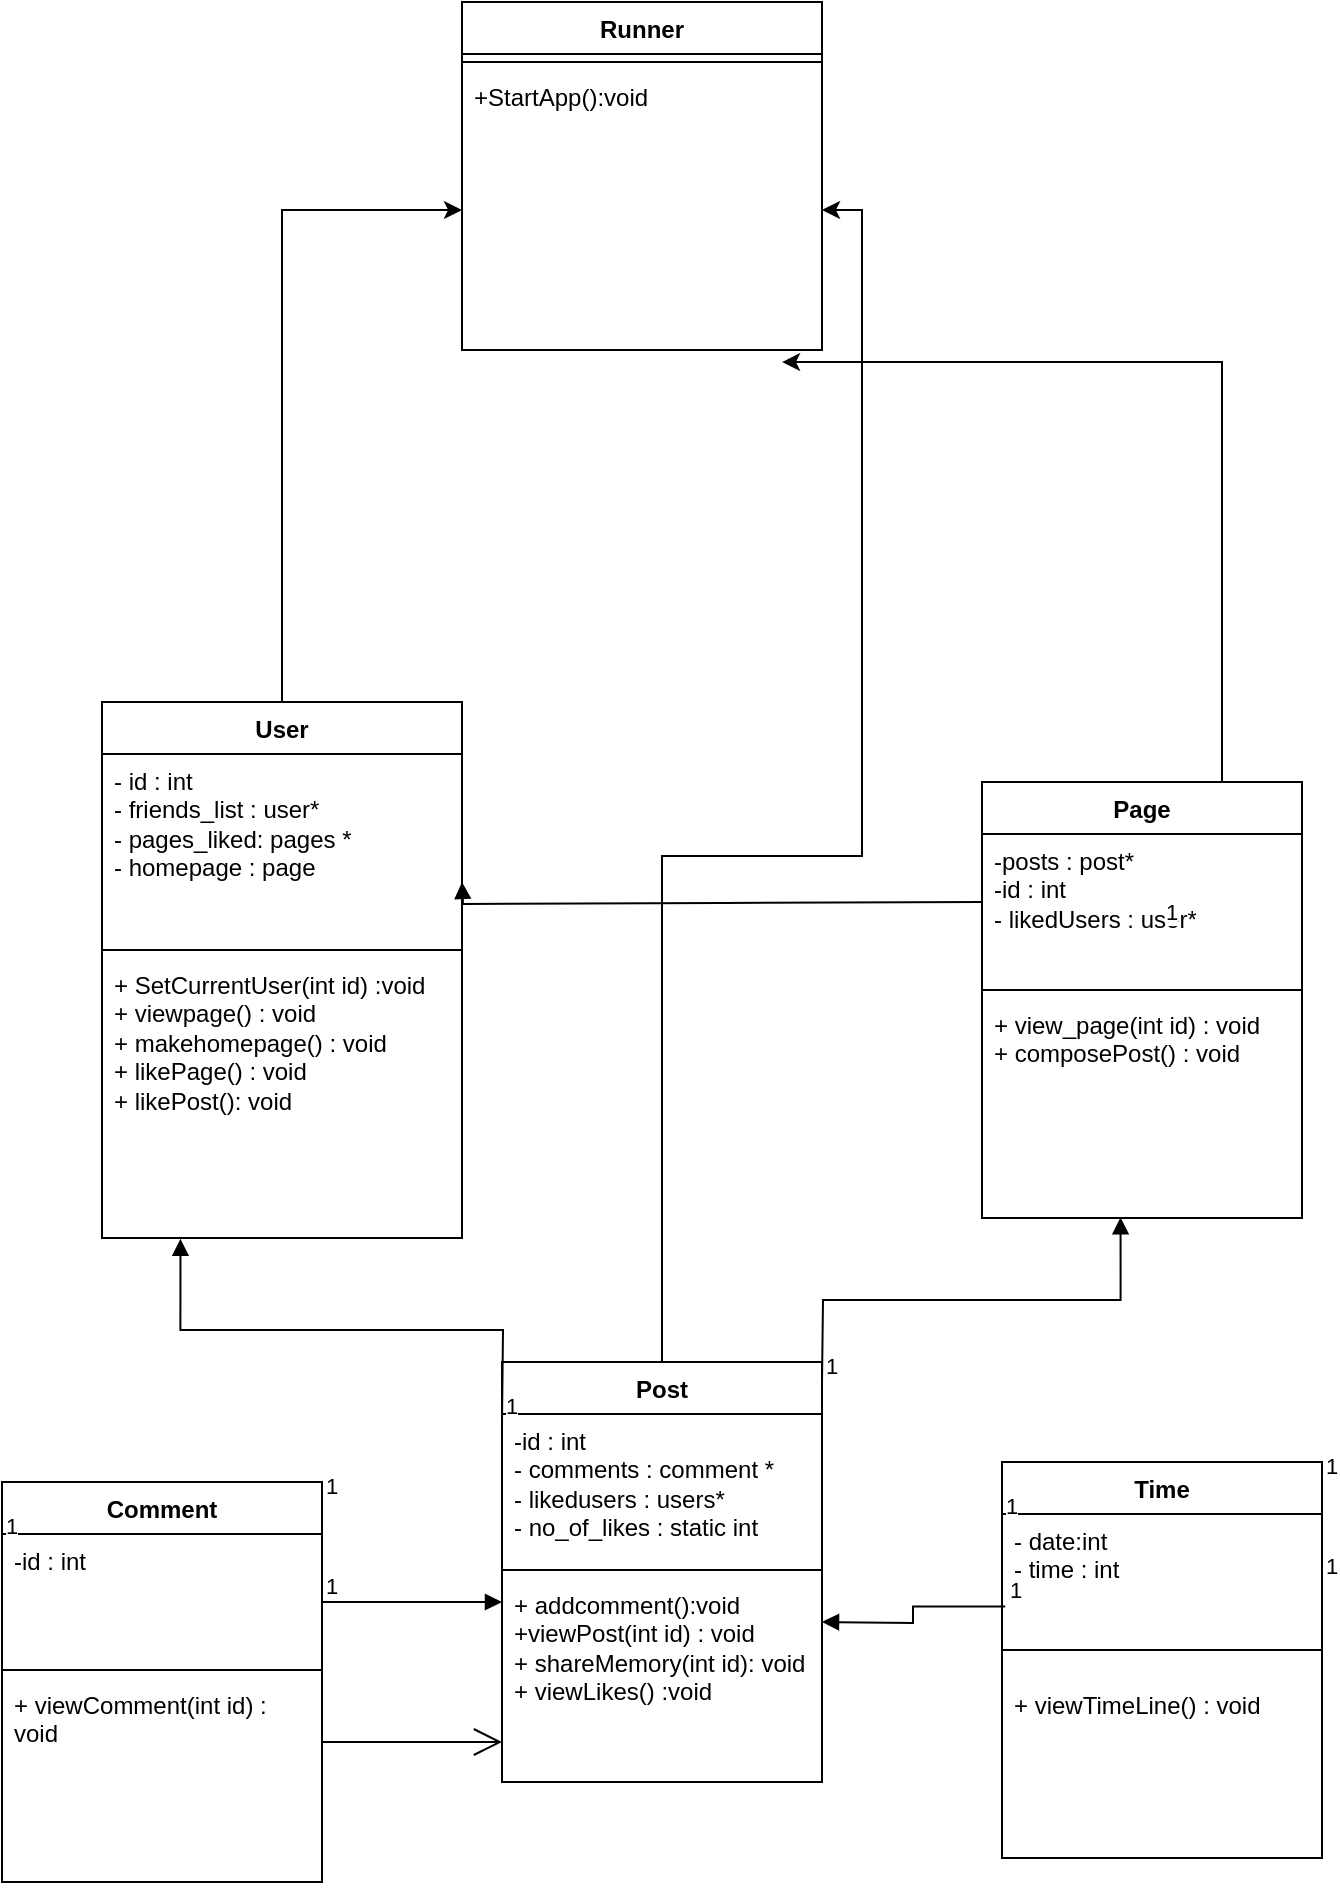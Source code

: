 <mxfile version="24.3.1" type="device">
  <diagram id="HuyMwYAIbwWbUjlsTnjt" name="Page-1">
    <mxGraphModel dx="922" dy="495" grid="1" gridSize="10" guides="1" tooltips="1" connect="1" arrows="1" fold="1" page="1" pageScale="1" pageWidth="850" pageHeight="1100" math="0" shadow="0">
      <root>
        <mxCell id="0" />
        <mxCell id="1" parent="0" />
        <mxCell id="7dc7JONGqcQFZX3arihz-5" style="edgeStyle=orthogonalEdgeStyle;rounded=0;orthogonalLoop=1;jettySize=auto;html=1;" edge="1" parent="1" source="-1cUleBhDp6nPuRGQVJV-1" target="7dc7JONGqcQFZX3arihz-4">
          <mxGeometry relative="1" as="geometry" />
        </mxCell>
        <mxCell id="-1cUleBhDp6nPuRGQVJV-1" value="User" style="swimlane;fontStyle=1;align=center;verticalAlign=top;childLayout=stackLayout;horizontal=1;startSize=26;horizontalStack=0;resizeParent=1;resizeParentMax=0;resizeLast=0;collapsible=1;marginBottom=0;whiteSpace=wrap;html=1;" parent="1" vertex="1">
          <mxGeometry x="100" y="480" width="180" height="268" as="geometry" />
        </mxCell>
        <mxCell id="-1cUleBhDp6nPuRGQVJV-2" value="&lt;div&gt;- id : int&lt;/div&gt;&lt;div&gt;- friends_list : user*&lt;/div&gt;&lt;div&gt;- pages_liked: pages *&lt;br&gt;&lt;/div&gt;&lt;div&gt;- homepage : page&lt;br&gt;&lt;/div&gt;&lt;div&gt;&lt;br&gt;&lt;/div&gt;" style="text;strokeColor=none;fillColor=none;align=left;verticalAlign=top;spacingLeft=4;spacingRight=4;overflow=hidden;rotatable=0;points=[[0,0.5],[1,0.5]];portConstraint=eastwest;whiteSpace=wrap;html=1;" parent="-1cUleBhDp6nPuRGQVJV-1" vertex="1">
          <mxGeometry y="26" width="180" height="94" as="geometry" />
        </mxCell>
        <mxCell id="-1cUleBhDp6nPuRGQVJV-3" value="" style="line;strokeWidth=1;fillColor=none;align=left;verticalAlign=middle;spacingTop=-1;spacingLeft=3;spacingRight=3;rotatable=0;labelPosition=right;points=[];portConstraint=eastwest;strokeColor=inherit;" parent="-1cUleBhDp6nPuRGQVJV-1" vertex="1">
          <mxGeometry y="120" width="180" height="8" as="geometry" />
        </mxCell>
        <mxCell id="-1cUleBhDp6nPuRGQVJV-4" value="&lt;div&gt;+ SetCurrentUser(int id) :void&lt;/div&gt;&lt;div&gt;+ viewpage() : void&lt;/div&gt;&lt;div&gt;+ makehomepage() : void&lt;/div&gt;&lt;div&gt;+ likePage() : void&lt;/div&gt;&lt;div&gt;+ likePost(): void&lt;br&gt;&lt;/div&gt;&lt;div&gt;&lt;br&gt;&lt;/div&gt;" style="text;strokeColor=none;fillColor=none;align=left;verticalAlign=top;spacingLeft=4;spacingRight=4;overflow=hidden;rotatable=0;points=[[0,0.5],[1,0.5]];portConstraint=eastwest;whiteSpace=wrap;html=1;" parent="-1cUleBhDp6nPuRGQVJV-1" vertex="1">
          <mxGeometry y="128" width="180" height="140" as="geometry" />
        </mxCell>
        <mxCell id="-1cUleBhDp6nPuRGQVJV-5" value="Page" style="swimlane;fontStyle=1;align=center;verticalAlign=top;childLayout=stackLayout;horizontal=1;startSize=26;horizontalStack=0;resizeParent=1;resizeParentMax=0;resizeLast=0;collapsible=1;marginBottom=0;whiteSpace=wrap;html=1;" parent="1" vertex="1">
          <mxGeometry x="540" y="520" width="160" height="218" as="geometry" />
        </mxCell>
        <mxCell id="-1cUleBhDp6nPuRGQVJV-6" value="&lt;div&gt;-posts : post*&lt;/div&gt;&lt;div&gt;-id : int&lt;/div&gt;&lt;div&gt;- likedUsers : user*&lt;br&gt;&lt;/div&gt;" style="text;strokeColor=none;fillColor=none;align=left;verticalAlign=top;spacingLeft=4;spacingRight=4;overflow=hidden;rotatable=0;points=[[0,0.5],[1,0.5]];portConstraint=eastwest;whiteSpace=wrap;html=1;" parent="-1cUleBhDp6nPuRGQVJV-5" vertex="1">
          <mxGeometry y="26" width="160" height="74" as="geometry" />
        </mxCell>
        <mxCell id="-1cUleBhDp6nPuRGQVJV-7" value="" style="line;strokeWidth=1;fillColor=none;align=left;verticalAlign=middle;spacingTop=-1;spacingLeft=3;spacingRight=3;rotatable=0;labelPosition=right;points=[];portConstraint=eastwest;strokeColor=inherit;" parent="-1cUleBhDp6nPuRGQVJV-5" vertex="1">
          <mxGeometry y="100" width="160" height="8" as="geometry" />
        </mxCell>
        <mxCell id="-1cUleBhDp6nPuRGQVJV-8" value="&lt;div&gt;+ view_page(int id) : void&lt;/div&gt;&lt;div&gt;+ composePost() : void&lt;/div&gt;&lt;div&gt;&lt;br&gt;&lt;/div&gt;" style="text;strokeColor=none;fillColor=none;align=left;verticalAlign=top;spacingLeft=4;spacingRight=4;overflow=hidden;rotatable=0;points=[[0,0.5],[1,0.5]];portConstraint=eastwest;whiteSpace=wrap;html=1;" parent="-1cUleBhDp6nPuRGQVJV-5" vertex="1">
          <mxGeometry y="108" width="160" height="110" as="geometry" />
        </mxCell>
        <mxCell id="7dc7JONGqcQFZX3arihz-7" style="edgeStyle=orthogonalEdgeStyle;rounded=0;orthogonalLoop=1;jettySize=auto;html=1;exitX=0.5;exitY=0;exitDx=0;exitDy=0;" edge="1" parent="1" source="-1cUleBhDp6nPuRGQVJV-9" target="7dc7JONGqcQFZX3arihz-4">
          <mxGeometry relative="1" as="geometry" />
        </mxCell>
        <mxCell id="-1cUleBhDp6nPuRGQVJV-9" value="&lt;div&gt;Post&lt;/div&gt;" style="swimlane;fontStyle=1;align=center;verticalAlign=top;childLayout=stackLayout;horizontal=1;startSize=26;horizontalStack=0;resizeParent=1;resizeParentMax=0;resizeLast=0;collapsible=1;marginBottom=0;whiteSpace=wrap;html=1;" parent="1" vertex="1">
          <mxGeometry x="300" y="810" width="160" height="210" as="geometry" />
        </mxCell>
        <mxCell id="-1cUleBhDp6nPuRGQVJV-10" value="&lt;div&gt;-id : int&lt;/div&gt;&lt;div&gt;- comments : comment *&lt;/div&gt;&lt;div&gt;- likedusers : users*&lt;/div&gt;&lt;div&gt;- no_of_likes : static int&lt;br&gt;&lt;/div&gt;" style="text;strokeColor=none;fillColor=none;align=left;verticalAlign=top;spacingLeft=4;spacingRight=4;overflow=hidden;rotatable=0;points=[[0,0.5],[1,0.5]];portConstraint=eastwest;whiteSpace=wrap;html=1;" parent="-1cUleBhDp6nPuRGQVJV-9" vertex="1">
          <mxGeometry y="26" width="160" height="74" as="geometry" />
        </mxCell>
        <mxCell id="-1cUleBhDp6nPuRGQVJV-11" value="" style="line;strokeWidth=1;fillColor=none;align=left;verticalAlign=middle;spacingTop=-1;spacingLeft=3;spacingRight=3;rotatable=0;labelPosition=right;points=[];portConstraint=eastwest;strokeColor=inherit;" parent="-1cUleBhDp6nPuRGQVJV-9" vertex="1">
          <mxGeometry y="100" width="160" height="8" as="geometry" />
        </mxCell>
        <mxCell id="-1cUleBhDp6nPuRGQVJV-12" value="&lt;div&gt;+ addcomment():void&lt;/div&gt;&lt;div&gt;+viewPost(int id) : void &lt;br&gt;&lt;/div&gt;&lt;div&gt;+ shareMemory(int id): void&lt;br&gt;&lt;/div&gt;&lt;div&gt;+ viewLikes() :void&lt;br&gt;&lt;/div&gt;" style="text;strokeColor=none;fillColor=none;align=left;verticalAlign=top;spacingLeft=4;spacingRight=4;overflow=hidden;rotatable=0;points=[[0,0.5],[1,0.5]];portConstraint=eastwest;whiteSpace=wrap;html=1;" parent="-1cUleBhDp6nPuRGQVJV-9" vertex="1">
          <mxGeometry y="108" width="160" height="102" as="geometry" />
        </mxCell>
        <mxCell id="-1cUleBhDp6nPuRGQVJV-49" value="" style="endArrow=open;endFill=1;endSize=12;html=1;rounded=0;entryX=0;entryY=0.804;entryDx=0;entryDy=0;entryPerimeter=0;" parent="-1cUleBhDp6nPuRGQVJV-9" target="-1cUleBhDp6nPuRGQVJV-12" edge="1">
          <mxGeometry width="160" relative="1" as="geometry">
            <mxPoint x="-90" y="190" as="sourcePoint" />
            <mxPoint x="70" y="190" as="targetPoint" />
          </mxGeometry>
        </mxCell>
        <mxCell id="-1cUleBhDp6nPuRGQVJV-17" value="" style="endArrow=block;endFill=1;html=1;edgeStyle=orthogonalEdgeStyle;align=left;verticalAlign=top;rounded=0;" parent="1" edge="1">
          <mxGeometry x="-1" relative="1" as="geometry">
            <mxPoint x="540" y="580" as="sourcePoint" />
            <mxPoint x="280" y="570" as="targetPoint" />
          </mxGeometry>
        </mxCell>
        <mxCell id="-1cUleBhDp6nPuRGQVJV-18" value="1" style="edgeLabel;resizable=0;html=1;align=left;verticalAlign=bottom;" parent="-1cUleBhDp6nPuRGQVJV-17" connectable="0" vertex="1">
          <mxGeometry x="-1" relative="1" as="geometry">
            <mxPoint x="90" y="13" as="offset" />
          </mxGeometry>
        </mxCell>
        <mxCell id="-1cUleBhDp6nPuRGQVJV-22" value="" style="endArrow=block;endFill=1;html=1;edgeStyle=orthogonalEdgeStyle;align=left;verticalAlign=top;rounded=0;entryX=0.218;entryY=1.003;entryDx=0;entryDy=0;entryPerimeter=0;" parent="1" target="-1cUleBhDp6nPuRGQVJV-4" edge="1">
          <mxGeometry x="-1" relative="1" as="geometry">
            <mxPoint x="300" y="840" as="sourcePoint" />
            <mxPoint x="140" y="840" as="targetPoint" />
          </mxGeometry>
        </mxCell>
        <mxCell id="-1cUleBhDp6nPuRGQVJV-23" value="1" style="edgeLabel;resizable=0;html=1;align=left;verticalAlign=bottom;" parent="-1cUleBhDp6nPuRGQVJV-22" connectable="0" vertex="1">
          <mxGeometry x="-1" relative="1" as="geometry" />
        </mxCell>
        <mxCell id="-1cUleBhDp6nPuRGQVJV-24" value="" style="endArrow=block;endFill=1;html=1;edgeStyle=orthogonalEdgeStyle;align=left;verticalAlign=top;rounded=0;entryX=0.433;entryY=0.997;entryDx=0;entryDy=0;entryPerimeter=0;" parent="1" target="-1cUleBhDp6nPuRGQVJV-8" edge="1">
          <mxGeometry x="-1" relative="1" as="geometry">
            <mxPoint x="460" y="820" as="sourcePoint" />
            <mxPoint x="620" y="820" as="targetPoint" />
          </mxGeometry>
        </mxCell>
        <mxCell id="-1cUleBhDp6nPuRGQVJV-25" value="1" style="edgeLabel;resizable=0;html=1;align=left;verticalAlign=bottom;" parent="-1cUleBhDp6nPuRGQVJV-24" connectable="0" vertex="1">
          <mxGeometry x="-1" relative="1" as="geometry" />
        </mxCell>
        <mxCell id="-1cUleBhDp6nPuRGQVJV-26" value="Comment" style="swimlane;fontStyle=1;align=center;verticalAlign=top;childLayout=stackLayout;horizontal=1;startSize=26;horizontalStack=0;resizeParent=1;resizeParentMax=0;resizeLast=0;collapsible=1;marginBottom=0;whiteSpace=wrap;html=1;" parent="1" vertex="1">
          <mxGeometry x="50" y="870" width="160" height="200" as="geometry" />
        </mxCell>
        <mxCell id="-1cUleBhDp6nPuRGQVJV-27" value="&lt;div&gt;-id : int&lt;/div&gt;&lt;div&gt;&lt;br&gt;&lt;/div&gt;" style="text;strokeColor=none;fillColor=none;align=left;verticalAlign=top;spacingLeft=4;spacingRight=4;overflow=hidden;rotatable=0;points=[[0,0.5],[1,0.5]];portConstraint=eastwest;whiteSpace=wrap;html=1;" parent="-1cUleBhDp6nPuRGQVJV-26" vertex="1">
          <mxGeometry y="26" width="160" height="64" as="geometry" />
        </mxCell>
        <mxCell id="-1cUleBhDp6nPuRGQVJV-28" value="" style="line;strokeWidth=1;fillColor=none;align=left;verticalAlign=middle;spacingTop=-1;spacingLeft=3;spacingRight=3;rotatable=0;labelPosition=right;points=[];portConstraint=eastwest;strokeColor=inherit;" parent="-1cUleBhDp6nPuRGQVJV-26" vertex="1">
          <mxGeometry y="90" width="160" height="8" as="geometry" />
        </mxCell>
        <mxCell id="-1cUleBhDp6nPuRGQVJV-29" value="+ viewComment(int id) : void" style="text;strokeColor=none;fillColor=none;align=left;verticalAlign=top;spacingLeft=4;spacingRight=4;overflow=hidden;rotatable=0;points=[[0,0.5],[1,0.5]];portConstraint=eastwest;whiteSpace=wrap;html=1;" parent="-1cUleBhDp6nPuRGQVJV-26" vertex="1">
          <mxGeometry y="98" width="160" height="102" as="geometry" />
        </mxCell>
        <mxCell id="-1cUleBhDp6nPuRGQVJV-30" value="1" style="edgeLabel;resizable=0;html=1;align=left;verticalAlign=bottom;" parent="1" connectable="0" vertex="1">
          <mxGeometry x="50" y="900" as="geometry" />
        </mxCell>
        <mxCell id="-1cUleBhDp6nPuRGQVJV-31" value="1" style="edgeLabel;resizable=0;html=1;align=left;verticalAlign=bottom;" parent="1" connectable="0" vertex="1">
          <mxGeometry x="210" y="880" as="geometry" />
        </mxCell>
        <mxCell id="-1cUleBhDp6nPuRGQVJV-32" value="" style="endArrow=block;endFill=1;html=1;edgeStyle=orthogonalEdgeStyle;align=left;verticalAlign=top;rounded=0;" parent="1" edge="1">
          <mxGeometry x="-1" relative="1" as="geometry">
            <mxPoint x="210" y="930" as="sourcePoint" />
            <mxPoint x="300" y="930" as="targetPoint" />
          </mxGeometry>
        </mxCell>
        <mxCell id="-1cUleBhDp6nPuRGQVJV-33" value="1" style="edgeLabel;resizable=0;html=1;align=left;verticalAlign=bottom;" parent="-1cUleBhDp6nPuRGQVJV-32" connectable="0" vertex="1">
          <mxGeometry x="-1" relative="1" as="geometry" />
        </mxCell>
        <mxCell id="-1cUleBhDp6nPuRGQVJV-35" value="Time" style="swimlane;fontStyle=1;align=center;verticalAlign=top;childLayout=stackLayout;horizontal=1;startSize=26;horizontalStack=0;resizeParent=1;resizeParentMax=0;resizeLast=0;collapsible=1;marginBottom=0;whiteSpace=wrap;html=1;" parent="1" vertex="1">
          <mxGeometry x="550" y="860" width="160" height="198" as="geometry" />
        </mxCell>
        <mxCell id="-1cUleBhDp6nPuRGQVJV-36" value="&lt;div&gt;- date:int&lt;/div&gt;&lt;div&gt;- time : int&lt;br&gt;&lt;/div&gt;&lt;div&gt;&lt;br&gt;&lt;/div&gt;&lt;div&gt;&lt;br&gt;&lt;/div&gt;" style="text;strokeColor=none;fillColor=none;align=left;verticalAlign=top;spacingLeft=4;spacingRight=4;overflow=hidden;rotatable=0;points=[[0,0.5],[1,0.5]];portConstraint=eastwest;whiteSpace=wrap;html=1;" parent="-1cUleBhDp6nPuRGQVJV-35" vertex="1">
          <mxGeometry y="26" width="160" height="54" as="geometry" />
        </mxCell>
        <mxCell id="-1cUleBhDp6nPuRGQVJV-42" value="" style="endArrow=block;endFill=1;html=1;edgeStyle=orthogonalEdgeStyle;align=left;verticalAlign=top;rounded=0;entryX=0.01;entryY=0.857;entryDx=0;entryDy=0;entryPerimeter=0;exitX=0.01;exitY=0.857;exitDx=0;exitDy=0;exitPerimeter=0;" parent="-1cUleBhDp6nPuRGQVJV-35" source="-1cUleBhDp6nPuRGQVJV-36" edge="1">
          <mxGeometry x="-1" relative="1" as="geometry">
            <mxPoint x="70" y="80" as="sourcePoint" />
            <mxPoint x="-90" y="80" as="targetPoint" />
          </mxGeometry>
        </mxCell>
        <mxCell id="-1cUleBhDp6nPuRGQVJV-43" value="1" style="edgeLabel;resizable=0;html=1;align=left;verticalAlign=bottom;" parent="-1cUleBhDp6nPuRGQVJV-42" connectable="0" vertex="1">
          <mxGeometry x="-1" relative="1" as="geometry" />
        </mxCell>
        <mxCell id="-1cUleBhDp6nPuRGQVJV-37" value="" style="line;strokeWidth=1;fillColor=none;align=left;verticalAlign=middle;spacingTop=-1;spacingLeft=3;spacingRight=3;rotatable=0;labelPosition=right;points=[];portConstraint=eastwest;strokeColor=inherit;" parent="-1cUleBhDp6nPuRGQVJV-35" vertex="1">
          <mxGeometry y="80" width="160" height="28" as="geometry" />
        </mxCell>
        <mxCell id="-1cUleBhDp6nPuRGQVJV-38" value="+ viewTimeLine() : void" style="text;strokeColor=none;fillColor=none;align=left;verticalAlign=top;spacingLeft=4;spacingRight=4;overflow=hidden;rotatable=0;points=[[0,0.5],[1,0.5]];portConstraint=eastwest;whiteSpace=wrap;html=1;" parent="-1cUleBhDp6nPuRGQVJV-35" vertex="1">
          <mxGeometry y="108" width="160" height="90" as="geometry" />
        </mxCell>
        <mxCell id="-1cUleBhDp6nPuRGQVJV-39" value="1" style="edgeLabel;resizable=0;html=1;align=left;verticalAlign=bottom;" parent="1" connectable="0" vertex="1">
          <mxGeometry x="550" y="890" as="geometry" />
        </mxCell>
        <mxCell id="-1cUleBhDp6nPuRGQVJV-40" value="1" style="edgeLabel;resizable=0;html=1;align=left;verticalAlign=bottom;" parent="1" connectable="0" vertex="1">
          <mxGeometry x="710" y="870" as="geometry" />
        </mxCell>
        <mxCell id="-1cUleBhDp6nPuRGQVJV-41" value="1" style="edgeLabel;resizable=0;html=1;align=left;verticalAlign=bottom;" parent="1" connectable="0" vertex="1">
          <mxGeometry x="710" y="920" as="geometry" />
        </mxCell>
        <mxCell id="7dc7JONGqcQFZX3arihz-1" value="&lt;div&gt;Runner&lt;/div&gt;&lt;div&gt;&lt;br&gt;&lt;/div&gt;" style="swimlane;fontStyle=1;align=center;verticalAlign=top;childLayout=stackLayout;horizontal=1;startSize=26;horizontalStack=0;resizeParent=1;resizeParentMax=0;resizeLast=0;collapsible=1;marginBottom=0;whiteSpace=wrap;html=1;" vertex="1" parent="1">
          <mxGeometry x="280" y="130" width="180" height="174" as="geometry" />
        </mxCell>
        <mxCell id="7dc7JONGqcQFZX3arihz-3" value="" style="line;strokeWidth=1;fillColor=none;align=left;verticalAlign=middle;spacingTop=-1;spacingLeft=3;spacingRight=3;rotatable=0;labelPosition=right;points=[];portConstraint=eastwest;strokeColor=inherit;" vertex="1" parent="7dc7JONGqcQFZX3arihz-1">
          <mxGeometry y="26" width="180" height="8" as="geometry" />
        </mxCell>
        <mxCell id="7dc7JONGqcQFZX3arihz-4" value="&lt;div&gt;+StartApp():void&lt;/div&gt;&lt;div&gt;&lt;br&gt;&lt;/div&gt;" style="text;strokeColor=none;fillColor=none;align=left;verticalAlign=top;spacingLeft=4;spacingRight=4;overflow=hidden;rotatable=0;points=[[0,0.5],[1,0.5]];portConstraint=eastwest;whiteSpace=wrap;html=1;" vertex="1" parent="7dc7JONGqcQFZX3arihz-1">
          <mxGeometry y="34" width="180" height="140" as="geometry" />
        </mxCell>
        <mxCell id="7dc7JONGqcQFZX3arihz-6" style="edgeStyle=orthogonalEdgeStyle;rounded=0;orthogonalLoop=1;jettySize=auto;html=1;exitX=0.75;exitY=0;exitDx=0;exitDy=0;entryX=0.889;entryY=1.043;entryDx=0;entryDy=0;entryPerimeter=0;" edge="1" parent="1" source="-1cUleBhDp6nPuRGQVJV-5" target="7dc7JONGqcQFZX3arihz-4">
          <mxGeometry relative="1" as="geometry" />
        </mxCell>
      </root>
    </mxGraphModel>
  </diagram>
</mxfile>
